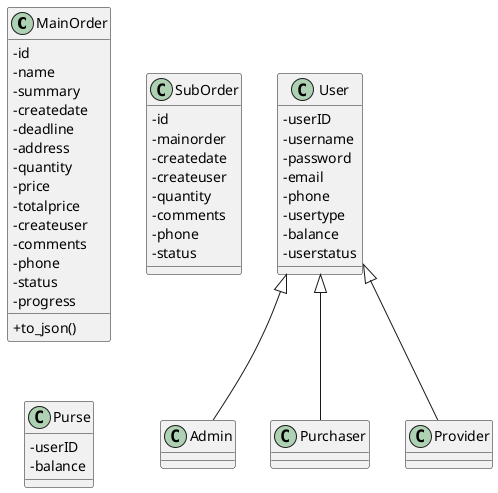  @startuml
' default
' top to down direction
' 禁用图形特性

' scale 5000*1000

skinparam classAttributeIconSize 0

class MainOrder{
	-id
	-name
	-summary
	-createdate
	-deadline
	-address
	-quantity
	-price
	-totalprice
	-createuser
	-comments
	-phone
	-status
	-progress
	+to_json()
}

class SubOrder{
	-id
	-mainorder
	-createdate
	-createuser
	-quantity
	-comments
	-phone
	-status
}



class User{
	-userID
	-username
	-password
	-email
	-phone
	-usertype
	-balance
	-userstatus
}

class Purse{
	-userID
	-balance
}

together {
	class User
	class MainOrder
	class SubOrder
}



User <|-- Admin
User <|-- Purchaser
User <|-- Provider


' MainOrder -[hidden]down- User
' SubOrder -[hidden]down- User

@enduml